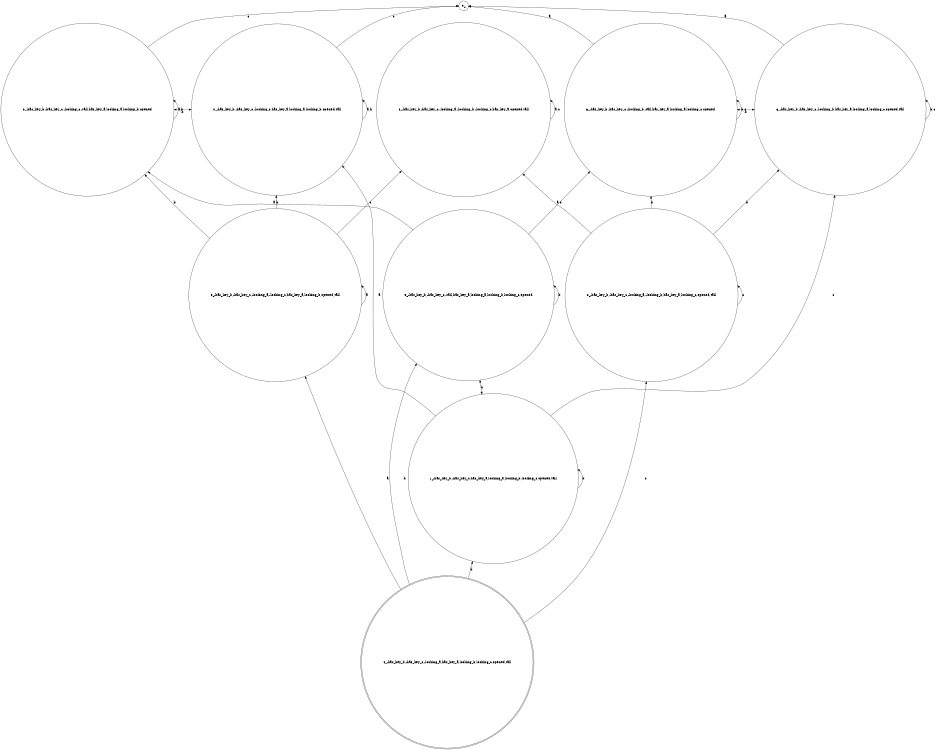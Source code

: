 digraph K_structure{
	rankdir=BT;
	size="8,5"
//WORLDS List:
	node [shape = circle] "0_-has_key_b,-has_key_c,-looking_c,-tail,has_key_a,looking_a,looking_b,opened";// (,-has_key_b,-has_key_c,-looking_c,-tail,has_key_a,looking_a,looking_b,opened)
	node [shape = circle] "0_-has_key_b,-has_key_c,-looking_c,has_key_a,looking_a,looking_b,opened,tail";// (,-has_key_b,-has_key_c,-looking_c,has_key_a,looking_a,looking_b,opened,tail)
	node [shape = circle] "1_-has_key_b,-has_key_c,has_key_a,looking_a,looking_b,looking_c,opened,tail";// (,-has_key_b,-has_key_c,has_key_a,looking_a,looking_b,looking_c,opened,tail)
	node [shape = circle] "2_-has_key_b,-has_key_c,-looking_a,-looking_b,has_key_a,looking_c,opened,tail";// (,-has_key_b,-has_key_c,-looking_a,-looking_b,has_key_a,looking_c,opened,tail)
	node [shape = circle] "0_-has_key_b,-has_key_c,-looking_a,-looking_b,-looking_c,has_key_a,opened,tail";// (,-has_key_b,-has_key_c,-looking_a,-looking_b,-looking_c,has_key_a,opened,tail)
	node [shape = circle] "3_-has_key_b,-has_key_c,-looking_a,-looking_c,has_key_a,looking_b,opened,tail";// (,-has_key_b,-has_key_c,-looking_a,-looking_c,has_key_a,looking_b,opened,tail)
	node [shape = doublecircle] "4_-has_key_b,-has_key_c,-looking_a,has_key_a,looking_b,looking_c,opened,tail";// (,-has_key_b,-has_key_c,-looking_a,has_key_a,looking_b,looking_c,opened,tail)
	node [shape = circle] "5_-has_key_b,-has_key_c,-tail,has_key_a,looking_a,looking_b,looking_c,opened";// (,-has_key_b,-has_key_c,-tail,has_key_a,looking_a,looking_b,looking_c,opened)
	node [shape = circle] "6_-has_key_b,-has_key_c,-looking_b,has_key_a,looking_a,looking_c,opened,tail";// (,-has_key_b,-has_key_c,-looking_b,has_key_a,looking_a,looking_c,opened,tail)
	node [shape = circle] "6_-has_key_b,-has_key_c,-looking_b,-tail,has_key_a,looking_a,looking_c,opened";// (,-has_key_b,-has_key_c,-looking_b,-tail,has_key_a,looking_a,looking_c,opened)


//RANKS List:
	{rank = same; "0_-has_key_b,-has_key_c,-looking_c,-tail,has_key_a,looking_a,looking_b,opened"; "0_-has_key_b,-has_key_c,-looking_c,has_key_a,looking_a,looking_b,opened,tail"; "0_-has_key_b,-has_key_c,-looking_a,-looking_b,-looking_c,has_key_a,opened,tail"; }
	{rank = same; "3_-has_key_b,-has_key_c,-looking_a,-looking_c,has_key_a,looking_b,opened,tail"; }
	{rank = same; "1_-has_key_b,-has_key_c,has_key_a,looking_a,looking_b,looking_c,opened,tail"; }
	{rank = same; "4_-has_key_b,-has_key_c,-looking_a,has_key_a,looking_b,looking_c,opened,tail"; }
	{rank = same; "6_-has_key_b,-has_key_c,-looking_b,has_key_a,looking_a,looking_c,opened,tail"; "6_-has_key_b,-has_key_c,-looking_b,-tail,has_key_a,looking_a,looking_c,opened"; }
	{rank = same; "5_-has_key_b,-has_key_c,-tail,has_key_a,looking_a,looking_b,looking_c,opened"; }
	{rank = same; "2_-has_key_b,-has_key_c,-looking_a,-looking_b,has_key_a,looking_c,opened,tail"; }


//EDGES List:
	"0_-has_key_b,-has_key_c,-looking_a,-looking_b,-looking_c,has_key_a,opened,tail" -> "0_-has_key_b,-has_key_c,-looking_a,-looking_b,-looking_c,has_key_a,opened,tail" [ label = "a,c" ];
	"0_-has_key_b,-has_key_c,-looking_c,-tail,has_key_a,looking_a,looking_b,opened" -> "0_" [ label = "c" ];
	"0_-has_key_b,-has_key_c,-looking_c,-tail,has_key_a,looking_a,looking_b,opened" -> "0_-has_key_b,-has_key_c,-looking_c,-tail,has_key_a,looking_a,looking_b,opened" [ label = "a,b" ];
	"0_-has_key_b,-has_key_c,-looking_c,has_key_a,looking_a,looking_b,opened,tail" -> "0_" [ label = "c" ];
	"0_-has_key_b,-has_key_c,-looking_c,has_key_a,looking_a,looking_b,opened,tail" -> "0_-has_key_b,-has_key_c,-looking_c,has_key_a,looking_a,looking_b,opened,tail" [ label = "a,b" ];
	"1_-has_key_b,-has_key_c,has_key_a,looking_a,looking_b,looking_c,opened,tail" -> "0_-has_key_b,-has_key_c,-looking_c,has_key_a,looking_a,looking_b,opened,tail" [ label = "a" ];
	"1_-has_key_b,-has_key_c,has_key_a,looking_a,looking_b,looking_c,opened,tail" -> "1_-has_key_b,-has_key_c,has_key_a,looking_a,looking_b,looking_c,opened,tail" [ label = "b" ];
	"1_-has_key_b,-has_key_c,has_key_a,looking_a,looking_b,looking_c,opened,tail" -> "6_-has_key_b,-has_key_c,-looking_b,has_key_a,looking_a,looking_c,opened,tail" [ label = "c" ];
	"2_-has_key_b,-has_key_c,-looking_a,-looking_b,has_key_a,looking_c,opened,tail" -> "0_-has_key_b,-has_key_c,-looking_a,-looking_b,-looking_c,has_key_a,opened,tail" [ label = "a" ];
	"2_-has_key_b,-has_key_c,-looking_a,-looking_b,has_key_a,looking_c,opened,tail" -> "2_-has_key_b,-has_key_c,-looking_a,-looking_b,has_key_a,looking_c,opened,tail" [ label = "c" ];
	"2_-has_key_b,-has_key_c,-looking_a,-looking_b,has_key_a,looking_c,opened,tail" -> "6_-has_key_b,-has_key_c,-looking_b,-tail,has_key_a,looking_a,looking_c,opened" [ label = "b" ];
	"2_-has_key_b,-has_key_c,-looking_a,-looking_b,has_key_a,looking_c,opened,tail" -> "6_-has_key_b,-has_key_c,-looking_b,has_key_a,looking_a,looking_c,opened,tail" [ label = "b" ];
	"3_-has_key_b,-has_key_c,-looking_a,-looking_c,has_key_a,looking_b,opened,tail" -> "0_-has_key_b,-has_key_c,-looking_a,-looking_b,-looking_c,has_key_a,opened,tail" [ label = "c" ];
	"3_-has_key_b,-has_key_c,-looking_a,-looking_c,has_key_a,looking_b,opened,tail" -> "0_-has_key_b,-has_key_c,-looking_c,-tail,has_key_a,looking_a,looking_b,opened" [ label = "b" ];
	"3_-has_key_b,-has_key_c,-looking_a,-looking_c,has_key_a,looking_b,opened,tail" -> "0_-has_key_b,-has_key_c,-looking_c,has_key_a,looking_a,looking_b,opened,tail" [ label = "b" ];
	"3_-has_key_b,-has_key_c,-looking_a,-looking_c,has_key_a,looking_b,opened,tail" -> "3_-has_key_b,-has_key_c,-looking_a,-looking_c,has_key_a,looking_b,opened,tail" [ label = "a" ];
	"4_-has_key_b,-has_key_c,-looking_a,has_key_a,looking_b,looking_c,opened,tail" -> "1_-has_key_b,-has_key_c,has_key_a,looking_a,looking_b,looking_c,opened,tail" [ label = "b" ];
	"4_-has_key_b,-has_key_c,-looking_a,has_key_a,looking_b,looking_c,opened,tail" -> "2_-has_key_b,-has_key_c,-looking_a,-looking_b,has_key_a,looking_c,opened,tail" [ label = "c" ];
	"4_-has_key_b,-has_key_c,-looking_a,has_key_a,looking_b,looking_c,opened,tail" -> "3_-has_key_b,-has_key_c,-looking_a,-looking_c,has_key_a,looking_b,opened,tail" [ label = "a" ];
	"4_-has_key_b,-has_key_c,-looking_a,has_key_a,looking_b,looking_c,opened,tail" -> "5_-has_key_b,-has_key_c,-tail,has_key_a,looking_a,looking_b,looking_c,opened" [ label = "b" ];
	"5_-has_key_b,-has_key_c,-tail,has_key_a,looking_a,looking_b,looking_c,opened" -> "0_-has_key_b,-has_key_c,-looking_c,-tail,has_key_a,looking_a,looking_b,opened" [ label = "a" ];
	"5_-has_key_b,-has_key_c,-tail,has_key_a,looking_a,looking_b,looking_c,opened" -> "5_-has_key_b,-has_key_c,-tail,has_key_a,looking_a,looking_b,looking_c,opened" [ label = "b" ];
	"5_-has_key_b,-has_key_c,-tail,has_key_a,looking_a,looking_b,looking_c,opened" -> "6_-has_key_b,-has_key_c,-looking_b,-tail,has_key_a,looking_a,looking_c,opened" [ label = "c" ];
	"6_-has_key_b,-has_key_c,-looking_b,-tail,has_key_a,looking_a,looking_c,opened" -> "0_" [ label = "a" ];
	"6_-has_key_b,-has_key_c,-looking_b,-tail,has_key_a,looking_a,looking_c,opened" -> "6_-has_key_b,-has_key_c,-looking_b,-tail,has_key_a,looking_a,looking_c,opened" [ label = "b,c" ];
	"6_-has_key_b,-has_key_c,-looking_b,has_key_a,looking_a,looking_c,opened,tail" -> "0_" [ label = "a" ];
	"6_-has_key_b,-has_key_c,-looking_b,has_key_a,looking_a,looking_c,opened,tail" -> "6_-has_key_b,-has_key_c,-looking_b,has_key_a,looking_a,looking_c,opened,tail" [ label = "b,c" ];
	"0_-has_key_b,-has_key_c,-looking_c,-tail,has_key_a,looking_a,looking_b,opened" -> "0_-has_key_b,-has_key_c,-looking_c,has_key_a,looking_a,looking_b,opened,tail" [ dir=both label = "b" ];
	"1_-has_key_b,-has_key_c,has_key_a,looking_a,looking_b,looking_c,opened,tail" -> "5_-has_key_b,-has_key_c,-tail,has_key_a,looking_a,looking_b,looking_c,opened" [ dir=both label = "b" ];
	"6_-has_key_b,-has_key_c,-looking_b,-tail,has_key_a,looking_a,looking_c,opened" -> "6_-has_key_b,-has_key_c,-looking_b,has_key_a,looking_a,looking_c,opened,tail" [ dir=both label = "b" ];
}
